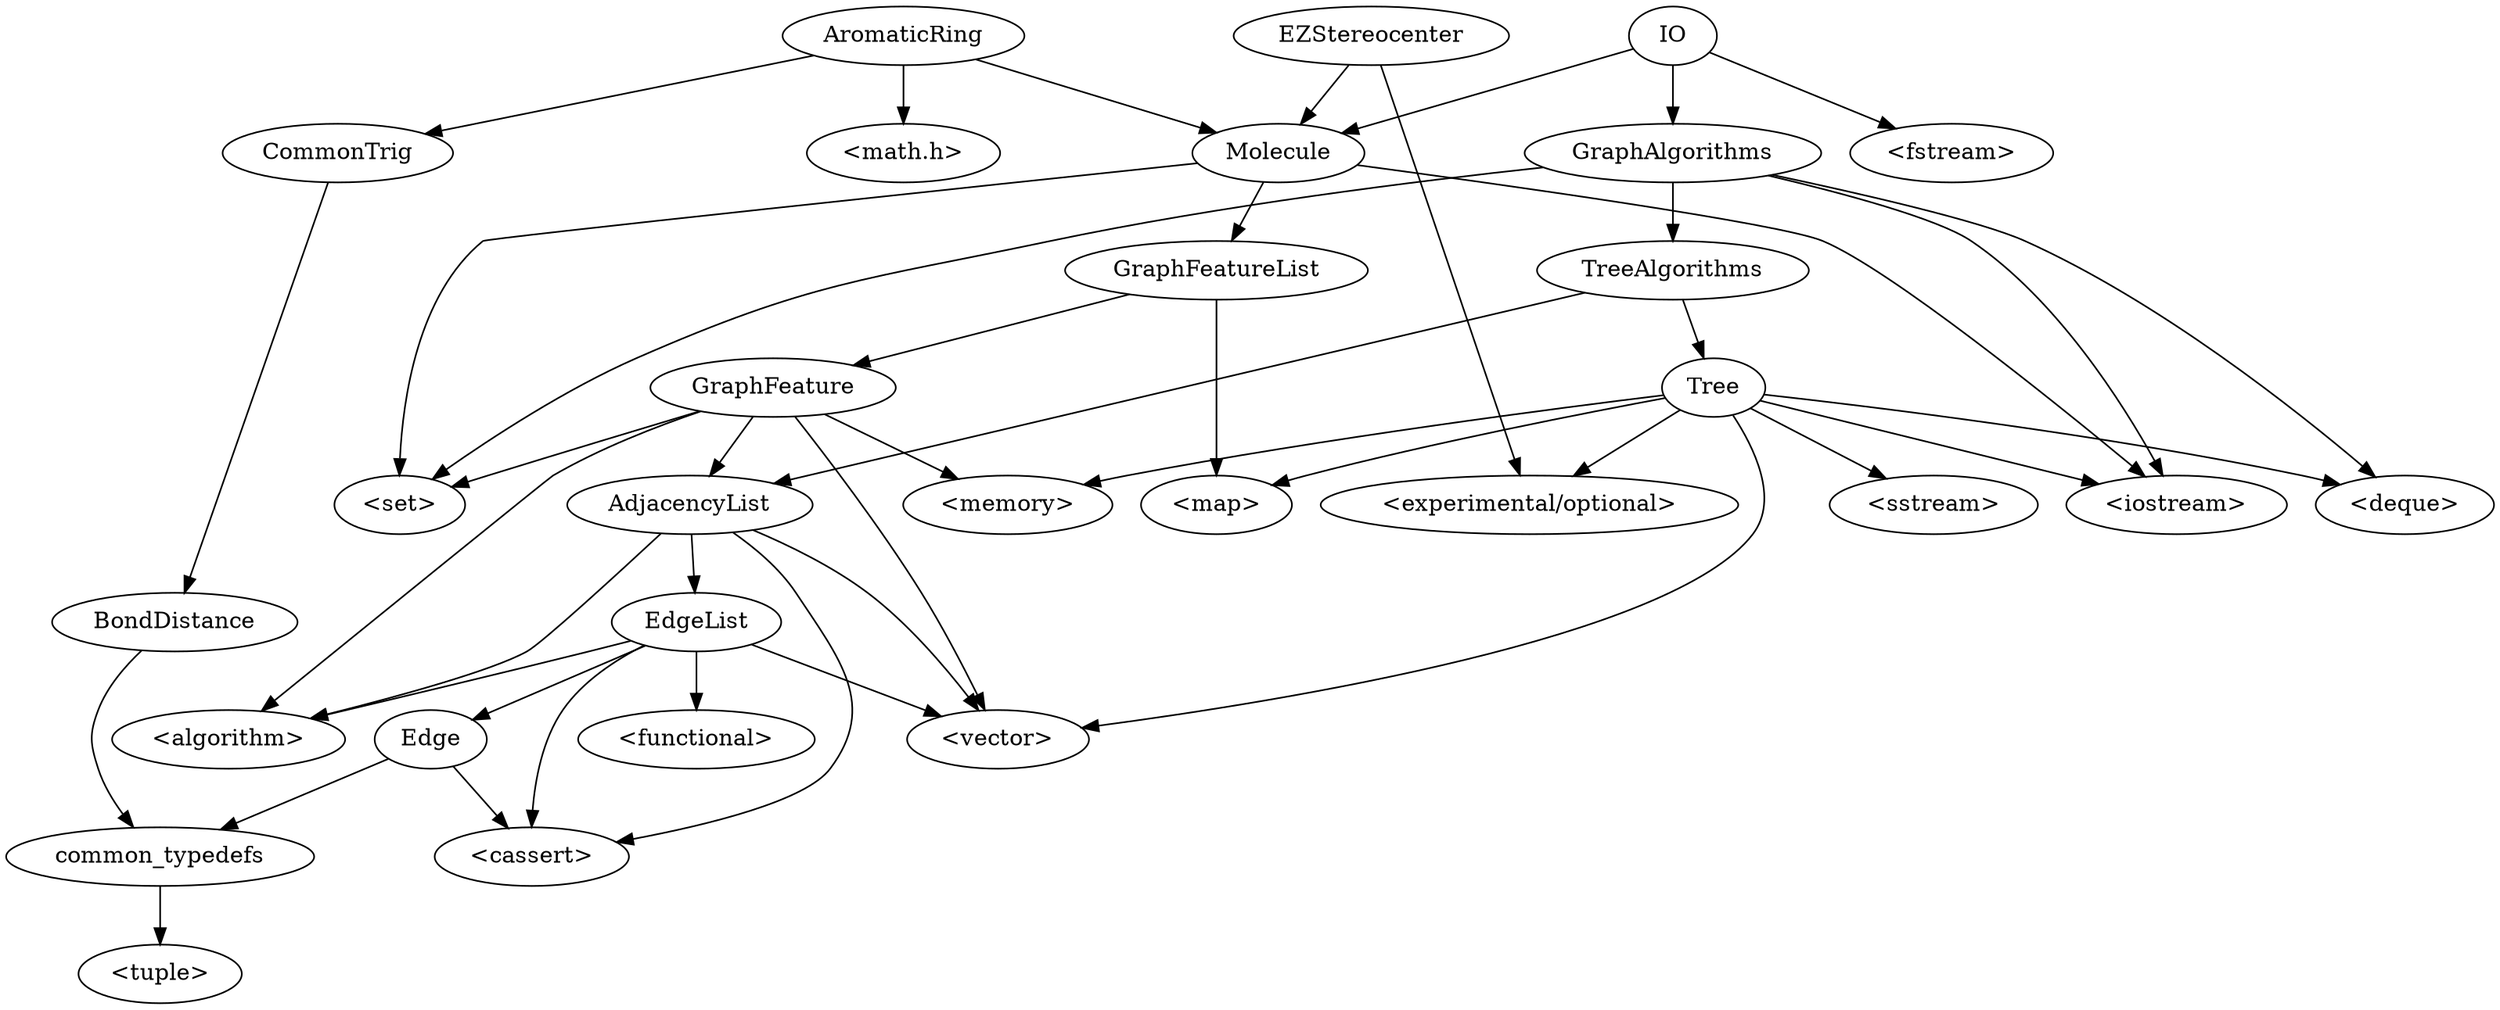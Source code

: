digraph G {
  "AdjacencyList" -> "EdgeList";
  "EdgeList" -> "Edge";
  "Edge" -> "common_typedefs";

  //"AromaticRing" -> "GraphFeature";
  "AromaticRing" -> "CommonTrig";
  "CommonTrig" -> "BondDistance";
  "BondDistance" -> "common_typedefs";
  "AromaticRing" -> "Molecule";
  //"Molecule" -> "AdjacencyList";
  "Molecule" -> "GraphFeatureList";
  "GraphFeatureList" -> "GraphFeature";
  "GraphFeature" -> "AdjacencyList";
  //"GraphFeature" -> "EdgeList";

  //"EZStereocenter" -> "GraphFeature";
  "EZStereocenter" -> "Molecule";

  "GraphAlgorithms" -> "TreeAlgorithms";
  "TreeAlgorithms" -> "Tree";
  "TreeAlgorithms" -> "AdjacencyList";

  "IO" -> "Molecule";
  "IO" -> "GraphAlgorithms";

  "common_typedefs" -> "<tuple>";
  "Edge" -> "<cassert>";
  "EdgeList" -> "<algorithm>";
  "EdgeList" -> "<vector>";
  "EdgeList" -> "<functional>";
  "EdgeList" -> "<cassert>";
  "AdjacencyList" -> "<vector>";
  "AdjacencyList" -> "<cassert>";
  "AdjacencyList" -> "<algorithm>";
  "GraphFeature" -> "<vector>";
  "GraphFeature" -> "<memory>";
  "GraphFeature" -> "<set>";
  "GraphFeature" -> "<algorithm>";
  "GraphFeatureList" -> "<map>";
  "Molecule" -> "<iostream>";
  "Molecule" -> "<set>";
  "AromaticRing" -> "<math.h>";
  "EZStereocenter" -> "<experimental/optional>";
  "Tree" -> "<experimental/optional>";
  "Tree" -> "<memory>";
  "Tree" -> "<vector>";
  "Tree" -> "<iostream>";
  "Tree" -> "<deque>";
  "Tree" -> "<sstream>";
  "Tree" -> "<map>";
  "GraphAlgorithms" -> "<iostream>";
  "GraphAlgorithms" -> "<deque>";
  "GraphAlgorithms" -> "<set>";
  "IO" -> "<fstream>";


}
